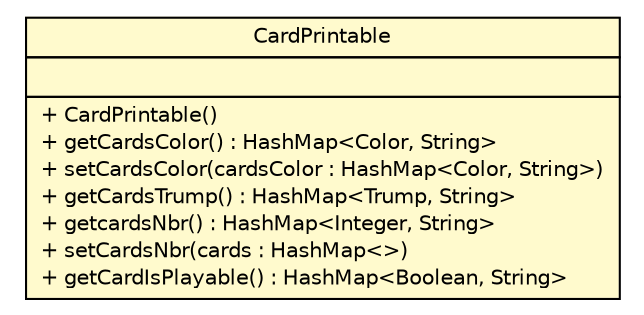 #!/usr/local/bin/dot
#
# Class diagram 
# Generated by UMLGraph version R5_6 (http://www.umlgraph.org/)
#

digraph G {
	edge [fontname="Helvetica",fontsize=10,labelfontname="Helvetica",labelfontsize=10];
	node [fontname="Helvetica",fontsize=10,shape=plaintext];
	nodesep=0.25;
	ranksep=0.5;
	// Client.Model.CardPrintable
	c872 [label=<<table title="Client.Model.CardPrintable" border="0" cellborder="1" cellspacing="0" cellpadding="2" port="p" bgcolor="lemonChiffon" href="./CardPrintable.html">
		<tr><td><table border="0" cellspacing="0" cellpadding="1">
<tr><td align="center" balign="center"> CardPrintable </td></tr>
		</table></td></tr>
		<tr><td><table border="0" cellspacing="0" cellpadding="1">
<tr><td align="left" balign="left">  </td></tr>
		</table></td></tr>
		<tr><td><table border="0" cellspacing="0" cellpadding="1">
<tr><td align="left" balign="left"> + CardPrintable() </td></tr>
<tr><td align="left" balign="left"> + getCardsColor() : HashMap&lt;Color, String&gt; </td></tr>
<tr><td align="left" balign="left"> + setCardsColor(cardsColor : HashMap&lt;Color, String&gt;) </td></tr>
<tr><td align="left" balign="left"> + getCardsTrump() : HashMap&lt;Trump, String&gt; </td></tr>
<tr><td align="left" balign="left"> + getcardsNbr() : HashMap&lt;Integer, String&gt; </td></tr>
<tr><td align="left" balign="left"> + setCardsNbr(cards : HashMap&lt;&gt;) </td></tr>
<tr><td align="left" balign="left"> + getCardIsPlayable() : HashMap&lt;Boolean, String&gt; </td></tr>
		</table></td></tr>
		</table>>, URL="./CardPrintable.html", fontname="Helvetica", fontcolor="black", fontsize=10.0];
}

